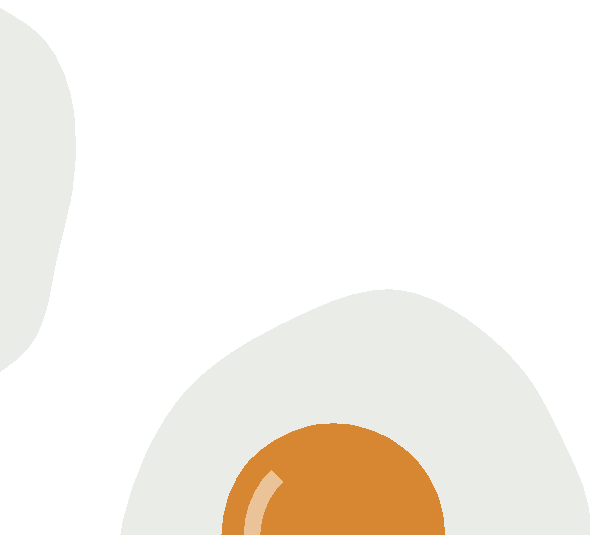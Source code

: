 \documentclass{standalone}
\usepackage{luamplib}
\begin{document}
\begin{mplibcode}
beginfig(1);
path yolk, base;
color cooked_egg_yolk, cooked_egg_white;
cooked_egg_yolk = 1/256(216, 136, 49);
cooked_egg_white = 1/256(235, 237, 233);

vardef fried_egg(expr r) = 
    save base, yolk; path base, yolk;
    yolk = for i=0 upto 17: (r + 1/8 normaldeviate) * dir 20i .. endfor cycle;
    base = (for i=0 upto 17: (2r + 1/8r * normaldeviate) * dir 20i .. endfor cycle) 
        shifted (uniformdeviate r/2, uniformdeviate r/2);
    image(
        fill base withcolor cooked_egg_white;
        fill yolk withcolor cooked_egg_yolk;
        fill subpath (6.7, 9.6) of yolk scaled 0.8 -- 
          subpath (9.6, 6.7) of yolk scaled 0.66 -- cycle 
          withcolor 1/2[cooked_egg_yolk, white];
    ) 
enddef;

for i=1 upto 3:
    draw fried_egg(40) shifted 120 dir 120i;
endfor


endfig;
\end{mplibcode}
\end{document}

